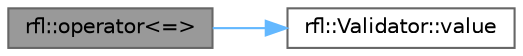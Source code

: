 digraph "rfl::operator&lt;=&gt;"
{
 // LATEX_PDF_SIZE
  bgcolor="transparent";
  edge [fontname=Helvetica,fontsize=10,labelfontname=Helvetica,labelfontsize=10];
  node [fontname=Helvetica,fontsize=10,shape=box,height=0.2,width=0.4];
  rankdir="LR";
  Node1 [id="Node000001",label="rfl::operator\<=\>",height=0.2,width=0.4,color="gray40", fillcolor="grey60", style="filled", fontcolor="black",tooltip=" "];
  Node1 -> Node2 [id="edge1_Node000001_Node000002",color="steelblue1",style="solid",tooltip=" "];
  Node2 [id="Node000002",label="rfl::Validator::value",height=0.2,width=0.4,color="grey40", fillcolor="white", style="filled",URL="$structrfl_1_1_validator.html#a27ffc193a04238b7009356438e931af4",tooltip="Exposes the underlying value."];
}
